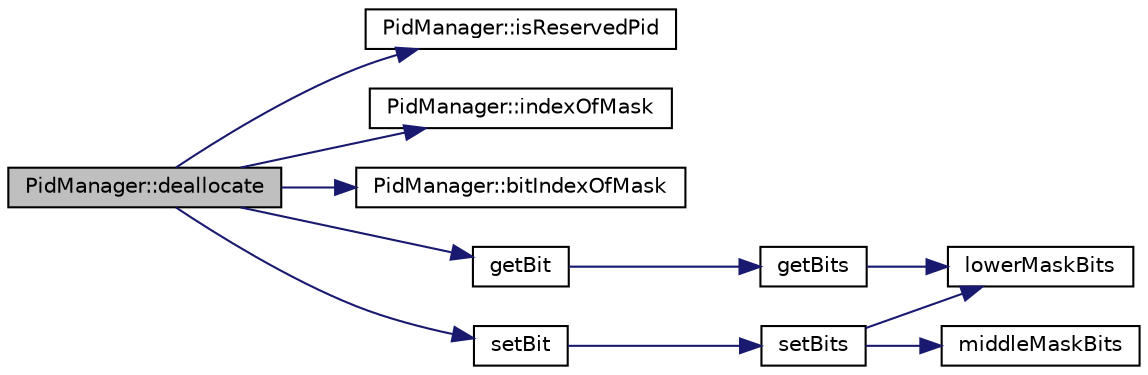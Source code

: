 digraph "PidManager::deallocate"
{
  edge [fontname="Helvetica",fontsize="10",labelfontname="Helvetica",labelfontsize="10"];
  node [fontname="Helvetica",fontsize="10",shape=record];
  rankdir="LR";
  Node63 [label="PidManager::deallocate",height=0.2,width=0.4,color="black", fillcolor="grey75", style="filled", fontcolor="black"];
  Node63 -> Node64 [color="midnightblue",fontsize="10",style="solid",fontname="Helvetica"];
  Node64 [label="PidManager::isReservedPid",height=0.2,width=0.4,color="black", fillcolor="white", style="filled",URL="$d3/d77/class_pid_manager.html#ad0231a0c34a2843df8d7ab3e527f2eb5"];
  Node63 -> Node65 [color="midnightblue",fontsize="10",style="solid",fontname="Helvetica"];
  Node65 [label="PidManager::indexOfMask",height=0.2,width=0.4,color="black", fillcolor="white", style="filled",URL="$d3/d77/class_pid_manager.html#a0d66440cc0e36b9cbc63f6a7e6e3ff74"];
  Node63 -> Node66 [color="midnightblue",fontsize="10",style="solid",fontname="Helvetica"];
  Node66 [label="PidManager::bitIndexOfMask",height=0.2,width=0.4,color="black", fillcolor="white", style="filled",URL="$d3/d77/class_pid_manager.html#ae59c208e98f7ee4f916fc4c2cbd0f6ad"];
  Node63 -> Node67 [color="midnightblue",fontsize="10",style="solid",fontname="Helvetica"];
  Node67 [label="getBit",height=0.2,width=0.4,color="black", fillcolor="white", style="filled",URL="$d6/d93/generic__util_8h.html#a94d318548d61ae9415c02f7b231a4eed"];
  Node67 -> Node68 [color="midnightblue",fontsize="10",style="solid",fontname="Helvetica"];
  Node68 [label="getBits",height=0.2,width=0.4,color="black", fillcolor="white", style="filled",URL="$d6/d93/generic__util_8h.html#ad3eca599f2c56e3c38b1cfdbd9eba440"];
  Node68 -> Node69 [color="midnightblue",fontsize="10",style="solid",fontname="Helvetica"];
  Node69 [label="lowerMaskBits",height=0.2,width=0.4,color="black", fillcolor="white", style="filled",URL="$d6/d93/generic__util_8h.html#a3d31e60307c16bf71c379876cc217b62"];
  Node63 -> Node70 [color="midnightblue",fontsize="10",style="solid",fontname="Helvetica"];
  Node70 [label="setBit",height=0.2,width=0.4,color="black", fillcolor="white", style="filled",URL="$d6/d93/generic__util_8h.html#aff4c776861e2f020cd23574941008015"];
  Node70 -> Node71 [color="midnightblue",fontsize="10",style="solid",fontname="Helvetica"];
  Node71 [label="setBits",height=0.2,width=0.4,color="black", fillcolor="white", style="filled",URL="$d6/d93/generic__util_8h.html#a41cd600b56ee27df75b2d0cdb4e18d48"];
  Node71 -> Node72 [color="midnightblue",fontsize="10",style="solid",fontname="Helvetica"];
  Node72 [label="middleMaskBits",height=0.2,width=0.4,color="black", fillcolor="white", style="filled",URL="$d6/d93/generic__util_8h.html#af2f94c964a407f35297f94dcd4e7cd1d"];
  Node71 -> Node69 [color="midnightblue",fontsize="10",style="solid",fontname="Helvetica"];
}

